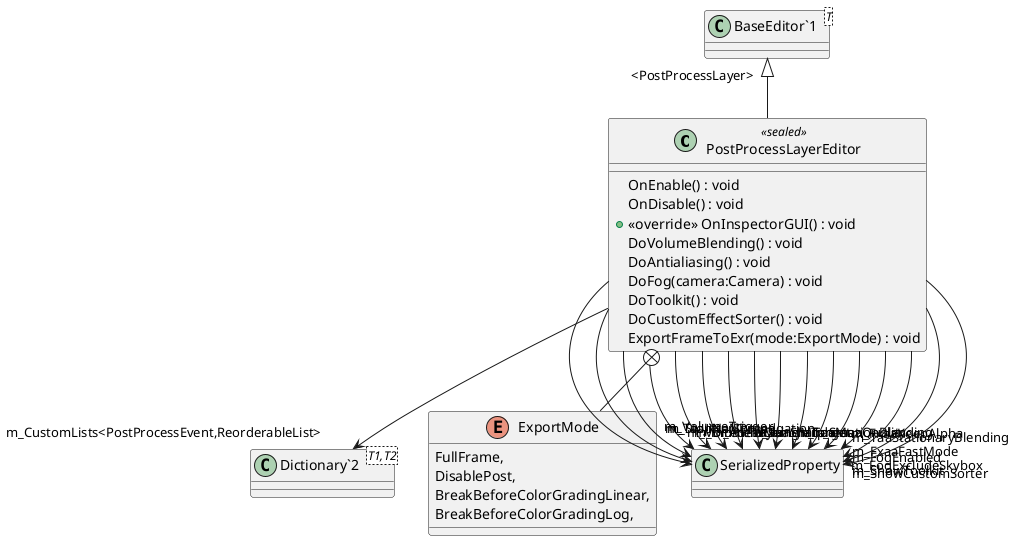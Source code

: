@startuml
class PostProcessLayerEditor <<sealed>> {
    OnEnable() : void
    OnDisable() : void
    + <<override>> OnInspectorGUI() : void
    DoVolumeBlending() : void
    DoAntialiasing() : void
    DoFog(camera:Camera) : void
    DoToolkit() : void
    DoCustomEffectSorter() : void
    ExportFrameToExr(mode:ExportMode) : void
}
class "BaseEditor`1"<T> {
}
class "Dictionary`2"<T1,T2> {
}
enum ExportMode {
    FullFrame,
    DisablePost,
    BreakBeforeColorGradingLinear,
    BreakBeforeColorGradingLog,
}
"BaseEditor`1" "<PostProcessLayer>" <|-- PostProcessLayerEditor
PostProcessLayerEditor --> "m_StopNaNPropagation" SerializedProperty
PostProcessLayerEditor --> "m_DirectToCameraTarget" SerializedProperty
PostProcessLayerEditor --> "m_VolumeTrigger" SerializedProperty
PostProcessLayerEditor --> "m_VolumeLayer" SerializedProperty
PostProcessLayerEditor --> "m_AntialiasingMode" SerializedProperty
PostProcessLayerEditor --> "m_TaaJitterSpread" SerializedProperty
PostProcessLayerEditor --> "m_TaaSharpness" SerializedProperty
PostProcessLayerEditor --> "m_TaaStationaryBlending" SerializedProperty
PostProcessLayerEditor --> "m_TaaMotionBlending" SerializedProperty
PostProcessLayerEditor --> "m_SmaaQuality" SerializedProperty
PostProcessLayerEditor --> "m_FxaaFastMode" SerializedProperty
PostProcessLayerEditor --> "m_FxaaKeepAlpha" SerializedProperty
PostProcessLayerEditor --> "m_FogEnabled" SerializedProperty
PostProcessLayerEditor --> "m_FogExcludeSkybox" SerializedProperty
PostProcessLayerEditor --> "m_ShowToolkit" SerializedProperty
PostProcessLayerEditor --> "m_ShowCustomSorter" SerializedProperty
PostProcessLayerEditor --> "m_CustomLists<PostProcessEvent,ReorderableList>" "Dictionary`2"
PostProcessLayerEditor +-- ExportMode
@enduml
